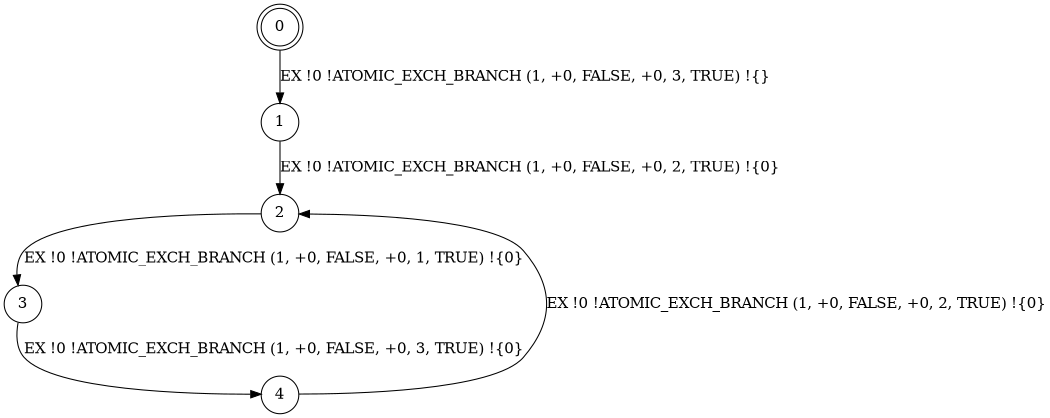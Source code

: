 digraph BCG {
size = "7, 10.5";
center = TRUE;
node [shape = circle];
0 [peripheries = 2];
0 -> 1 [label = "EX !0 !ATOMIC_EXCH_BRANCH (1, +0, FALSE, +0, 3, TRUE) !{}"];
1 -> 2 [label = "EX !0 !ATOMIC_EXCH_BRANCH (1, +0, FALSE, +0, 2, TRUE) !{0}"];
2 -> 3 [label = "EX !0 !ATOMIC_EXCH_BRANCH (1, +0, FALSE, +0, 1, TRUE) !{0}"];
3 -> 4 [label = "EX !0 !ATOMIC_EXCH_BRANCH (1, +0, FALSE, +0, 3, TRUE) !{0}"];
4 -> 2 [label = "EX !0 !ATOMIC_EXCH_BRANCH (1, +0, FALSE, +0, 2, TRUE) !{0}"];
}
